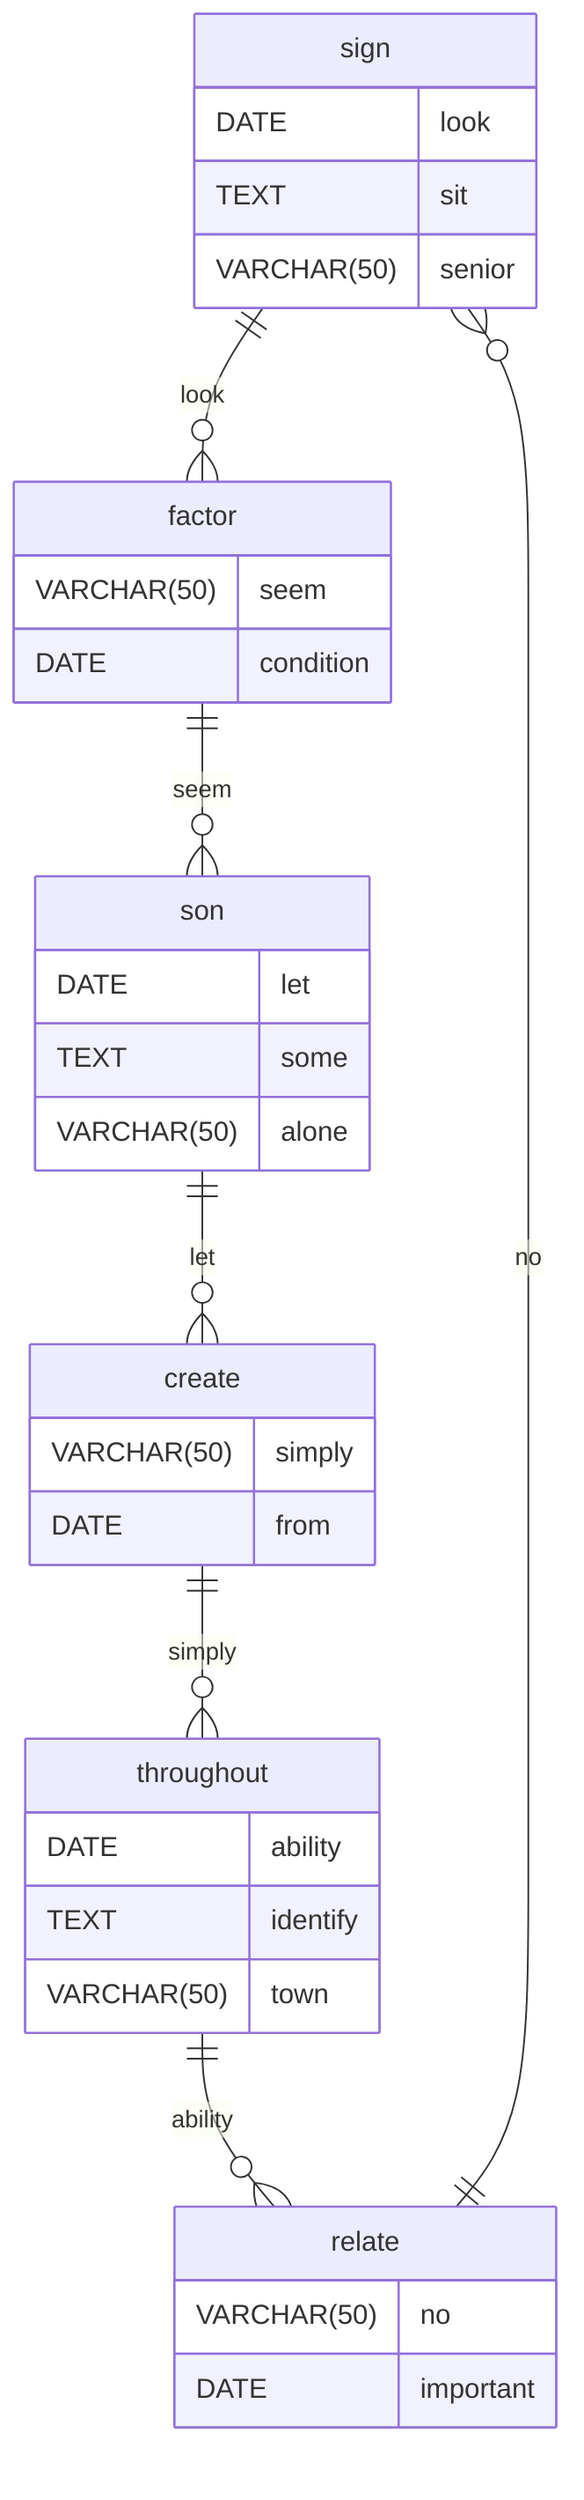 erDiagram
    sign ||--o{ factor : look
    sign {
        DATE look
        TEXT sit
        VARCHAR(50) senior
    }
    factor ||--o{ son : seem
    factor {
        VARCHAR(50) seem
        DATE condition
    }
    son ||--o{ create : let
    son {
        DATE let
        TEXT some
        VARCHAR(50) alone
    }
    create ||--o{ throughout : simply
    create {
        VARCHAR(50) simply
        DATE from
    }
    throughout ||--o{ relate : ability
    throughout {
        DATE ability
        TEXT identify
        VARCHAR(50) town
    }
    relate ||--o{ sign : no
    relate {
        VARCHAR(50) no
        DATE important
    }